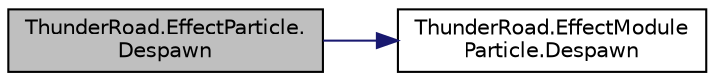 digraph "ThunderRoad.EffectParticle.Despawn"
{
 // LATEX_PDF_SIZE
  edge [fontname="Helvetica",fontsize="10",labelfontname="Helvetica",labelfontsize="10"];
  node [fontname="Helvetica",fontsize="10",shape=record];
  rankdir="LR";
  Node1 [label="ThunderRoad.EffectParticle.\lDespawn",height=0.2,width=0.4,color="black", fillcolor="grey75", style="filled", fontcolor="black",tooltip="Despawns this instance."];
  Node1 -> Node2 [color="midnightblue",fontsize="10",style="solid",fontname="Helvetica"];
  Node2 [label="ThunderRoad.EffectModule\lParticle.Despawn",height=0.2,width=0.4,color="black", fillcolor="white", style="filled",URL="$class_thunder_road_1_1_effect_module_particle.html#a40ffc52aeb85b637ecd26767056ccb79",tooltip="Despawns the specified effect particle."];
}
